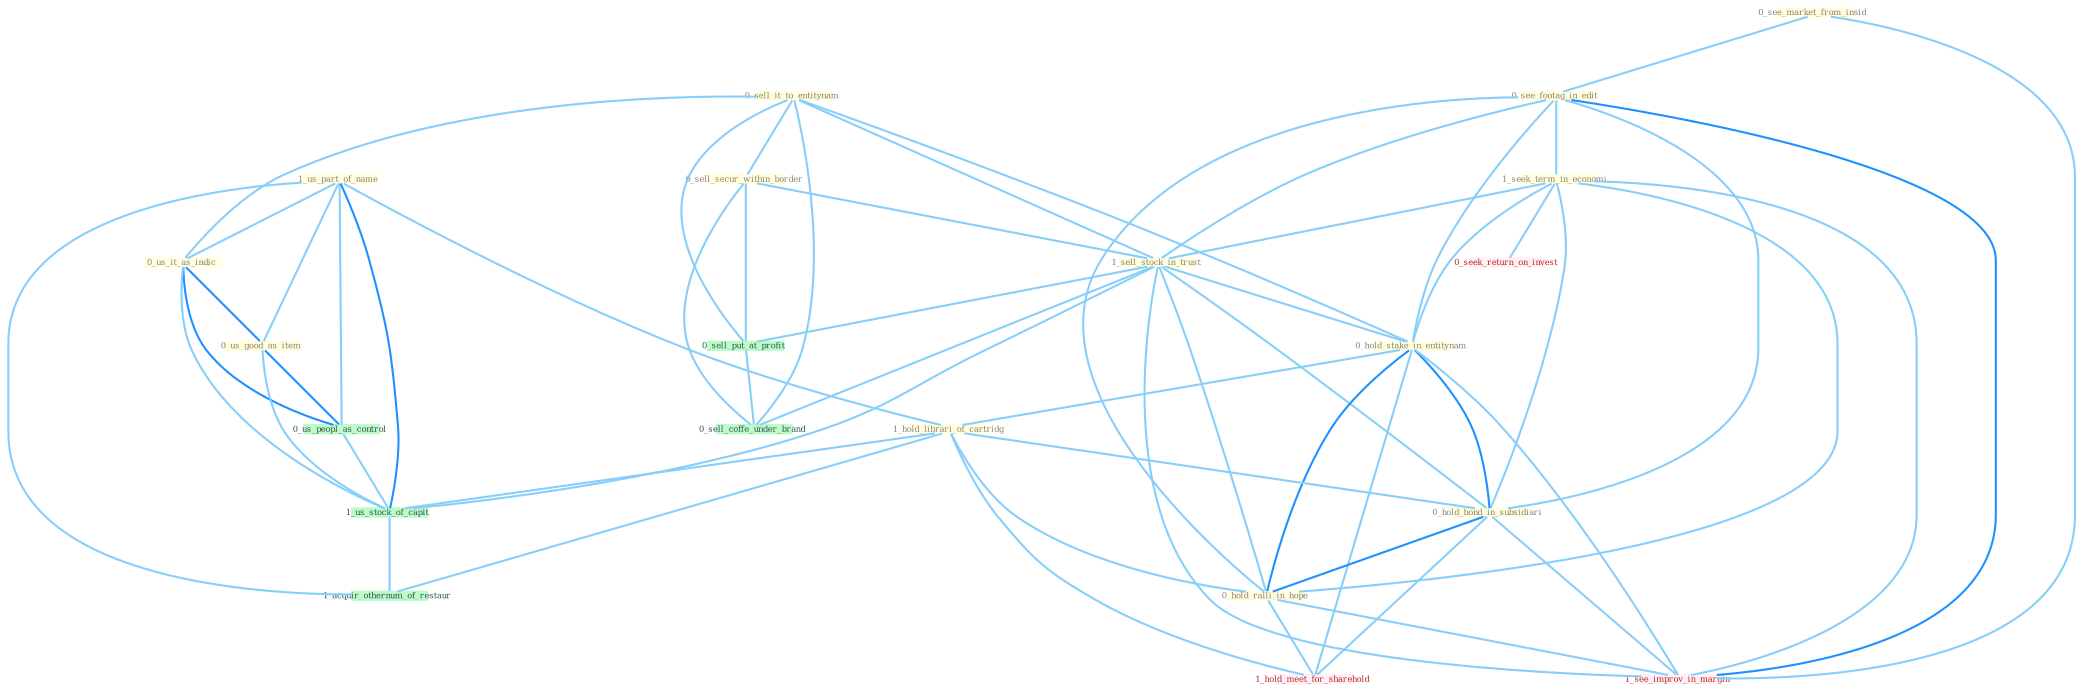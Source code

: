 Graph G{ 
    node
    [shape=polygon,style=filled,width=.5,height=.06,color="#BDFCC9",fixedsize=true,fontsize=4,
    fontcolor="#2f4f4f"];
    {node
    [color="#ffffe0", fontcolor="#8b7d6b"] "1_us_part_of_name " "0_see_market_from_insid " "0_sell_it_to_entitynam " "0_see_footag_in_edit " "1_seek_term_in_economi " "0_sell_secur_within_border " "1_sell_stock_in_trust " "0_hold_stake_in_entitynam " "0_us_it_as_indic " "1_hold_librari_of_cartridg " "0_us_good_as_item " "0_hold_bond_in_subsidiari " "0_hold_ralli_in_hope "}
{node [color="#fff0f5", fontcolor="#b22222"] "0_seek_return_on_invest " "1_see_improv_in_margin " "1_hold_meet_for_sharehold "}
edge [color="#B0E2FF"];

	"1_us_part_of_name " -- "0_us_it_as_indic " [w="1", color="#87cefa" ];
	"1_us_part_of_name " -- "1_hold_librari_of_cartridg " [w="1", color="#87cefa" ];
	"1_us_part_of_name " -- "0_us_good_as_item " [w="1", color="#87cefa" ];
	"1_us_part_of_name " -- "0_us_peopl_as_control " [w="1", color="#87cefa" ];
	"1_us_part_of_name " -- "1_us_stock_of_capit " [w="2", color="#1e90ff" , len=0.8];
	"1_us_part_of_name " -- "1_acquir_othernum_of_restaur " [w="1", color="#87cefa" ];
	"0_see_market_from_insid " -- "0_see_footag_in_edit " [w="1", color="#87cefa" ];
	"0_see_market_from_insid " -- "1_see_improv_in_margin " [w="1", color="#87cefa" ];
	"0_sell_it_to_entitynam " -- "0_sell_secur_within_border " [w="1", color="#87cefa" ];
	"0_sell_it_to_entitynam " -- "1_sell_stock_in_trust " [w="1", color="#87cefa" ];
	"0_sell_it_to_entitynam " -- "0_hold_stake_in_entitynam " [w="1", color="#87cefa" ];
	"0_sell_it_to_entitynam " -- "0_us_it_as_indic " [w="1", color="#87cefa" ];
	"0_sell_it_to_entitynam " -- "0_sell_put_at_profit " [w="1", color="#87cefa" ];
	"0_sell_it_to_entitynam " -- "0_sell_coffe_under_brand " [w="1", color="#87cefa" ];
	"0_see_footag_in_edit " -- "1_seek_term_in_economi " [w="1", color="#87cefa" ];
	"0_see_footag_in_edit " -- "1_sell_stock_in_trust " [w="1", color="#87cefa" ];
	"0_see_footag_in_edit " -- "0_hold_stake_in_entitynam " [w="1", color="#87cefa" ];
	"0_see_footag_in_edit " -- "0_hold_bond_in_subsidiari " [w="1", color="#87cefa" ];
	"0_see_footag_in_edit " -- "0_hold_ralli_in_hope " [w="1", color="#87cefa" ];
	"0_see_footag_in_edit " -- "1_see_improv_in_margin " [w="2", color="#1e90ff" , len=0.8];
	"1_seek_term_in_economi " -- "1_sell_stock_in_trust " [w="1", color="#87cefa" ];
	"1_seek_term_in_economi " -- "0_hold_stake_in_entitynam " [w="1", color="#87cefa" ];
	"1_seek_term_in_economi " -- "0_hold_bond_in_subsidiari " [w="1", color="#87cefa" ];
	"1_seek_term_in_economi " -- "0_hold_ralli_in_hope " [w="1", color="#87cefa" ];
	"1_seek_term_in_economi " -- "0_seek_return_on_invest " [w="1", color="#87cefa" ];
	"1_seek_term_in_economi " -- "1_see_improv_in_margin " [w="1", color="#87cefa" ];
	"0_sell_secur_within_border " -- "1_sell_stock_in_trust " [w="1", color="#87cefa" ];
	"0_sell_secur_within_border " -- "0_sell_put_at_profit " [w="1", color="#87cefa" ];
	"0_sell_secur_within_border " -- "0_sell_coffe_under_brand " [w="1", color="#87cefa" ];
	"1_sell_stock_in_trust " -- "0_hold_stake_in_entitynam " [w="1", color="#87cefa" ];
	"1_sell_stock_in_trust " -- "0_hold_bond_in_subsidiari " [w="1", color="#87cefa" ];
	"1_sell_stock_in_trust " -- "0_hold_ralli_in_hope " [w="1", color="#87cefa" ];
	"1_sell_stock_in_trust " -- "0_sell_put_at_profit " [w="1", color="#87cefa" ];
	"1_sell_stock_in_trust " -- "1_us_stock_of_capit " [w="1", color="#87cefa" ];
	"1_sell_stock_in_trust " -- "1_see_improv_in_margin " [w="1", color="#87cefa" ];
	"1_sell_stock_in_trust " -- "0_sell_coffe_under_brand " [w="1", color="#87cefa" ];
	"0_hold_stake_in_entitynam " -- "1_hold_librari_of_cartridg " [w="1", color="#87cefa" ];
	"0_hold_stake_in_entitynam " -- "0_hold_bond_in_subsidiari " [w="2", color="#1e90ff" , len=0.8];
	"0_hold_stake_in_entitynam " -- "0_hold_ralli_in_hope " [w="2", color="#1e90ff" , len=0.8];
	"0_hold_stake_in_entitynam " -- "1_see_improv_in_margin " [w="1", color="#87cefa" ];
	"0_hold_stake_in_entitynam " -- "1_hold_meet_for_sharehold " [w="1", color="#87cefa" ];
	"0_us_it_as_indic " -- "0_us_good_as_item " [w="2", color="#1e90ff" , len=0.8];
	"0_us_it_as_indic " -- "0_us_peopl_as_control " [w="2", color="#1e90ff" , len=0.8];
	"0_us_it_as_indic " -- "1_us_stock_of_capit " [w="1", color="#87cefa" ];
	"1_hold_librari_of_cartridg " -- "0_hold_bond_in_subsidiari " [w="1", color="#87cefa" ];
	"1_hold_librari_of_cartridg " -- "0_hold_ralli_in_hope " [w="1", color="#87cefa" ];
	"1_hold_librari_of_cartridg " -- "1_us_stock_of_capit " [w="1", color="#87cefa" ];
	"1_hold_librari_of_cartridg " -- "1_hold_meet_for_sharehold " [w="1", color="#87cefa" ];
	"1_hold_librari_of_cartridg " -- "1_acquir_othernum_of_restaur " [w="1", color="#87cefa" ];
	"0_us_good_as_item " -- "0_us_peopl_as_control " [w="2", color="#1e90ff" , len=0.8];
	"0_us_good_as_item " -- "1_us_stock_of_capit " [w="1", color="#87cefa" ];
	"0_hold_bond_in_subsidiari " -- "0_hold_ralli_in_hope " [w="2", color="#1e90ff" , len=0.8];
	"0_hold_bond_in_subsidiari " -- "1_see_improv_in_margin " [w="1", color="#87cefa" ];
	"0_hold_bond_in_subsidiari " -- "1_hold_meet_for_sharehold " [w="1", color="#87cefa" ];
	"0_hold_ralli_in_hope " -- "1_see_improv_in_margin " [w="1", color="#87cefa" ];
	"0_hold_ralli_in_hope " -- "1_hold_meet_for_sharehold " [w="1", color="#87cefa" ];
	"0_us_peopl_as_control " -- "1_us_stock_of_capit " [w="1", color="#87cefa" ];
	"0_sell_put_at_profit " -- "0_sell_coffe_under_brand " [w="1", color="#87cefa" ];
	"1_us_stock_of_capit " -- "1_acquir_othernum_of_restaur " [w="1", color="#87cefa" ];
}